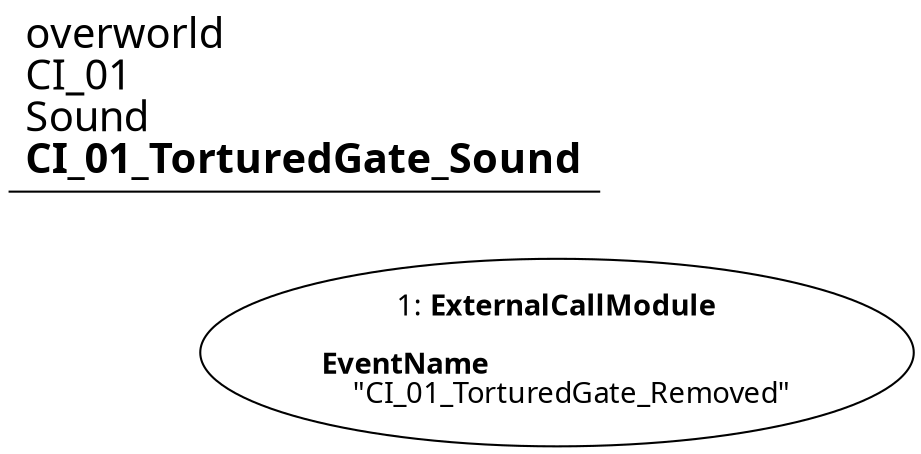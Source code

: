 digraph {
    layout = fdp;
    overlap = prism;
    sep = "+16";
    splines = spline;

    node [ shape = box ];

    graph [ fontname = "Segoe UI" ];
    node [ fontname = "Segoe UI" ];
    edge [ fontname = "Segoe UI" ];

    1 [ label = <1: <b>ExternalCallModule</b><br/><br/><b>EventName</b><br align="left"/>    &quot;CI_01_TorturedGate_Removed&quot;<br align="left"/>> ];
    1 [ shape = oval ]
    1 [ pos = "0.22000001,-0.20700002!" ];

    title [ pos = "0.21900001,-0.20600002!" ];
    title [ shape = underline ];
    title [ label = <<font point-size="20">overworld<br align="left"/>CI_01<br align="left"/>Sound<br align="left"/><b>CI_01_TorturedGate_Sound</b><br align="left"/></font>> ];
}
